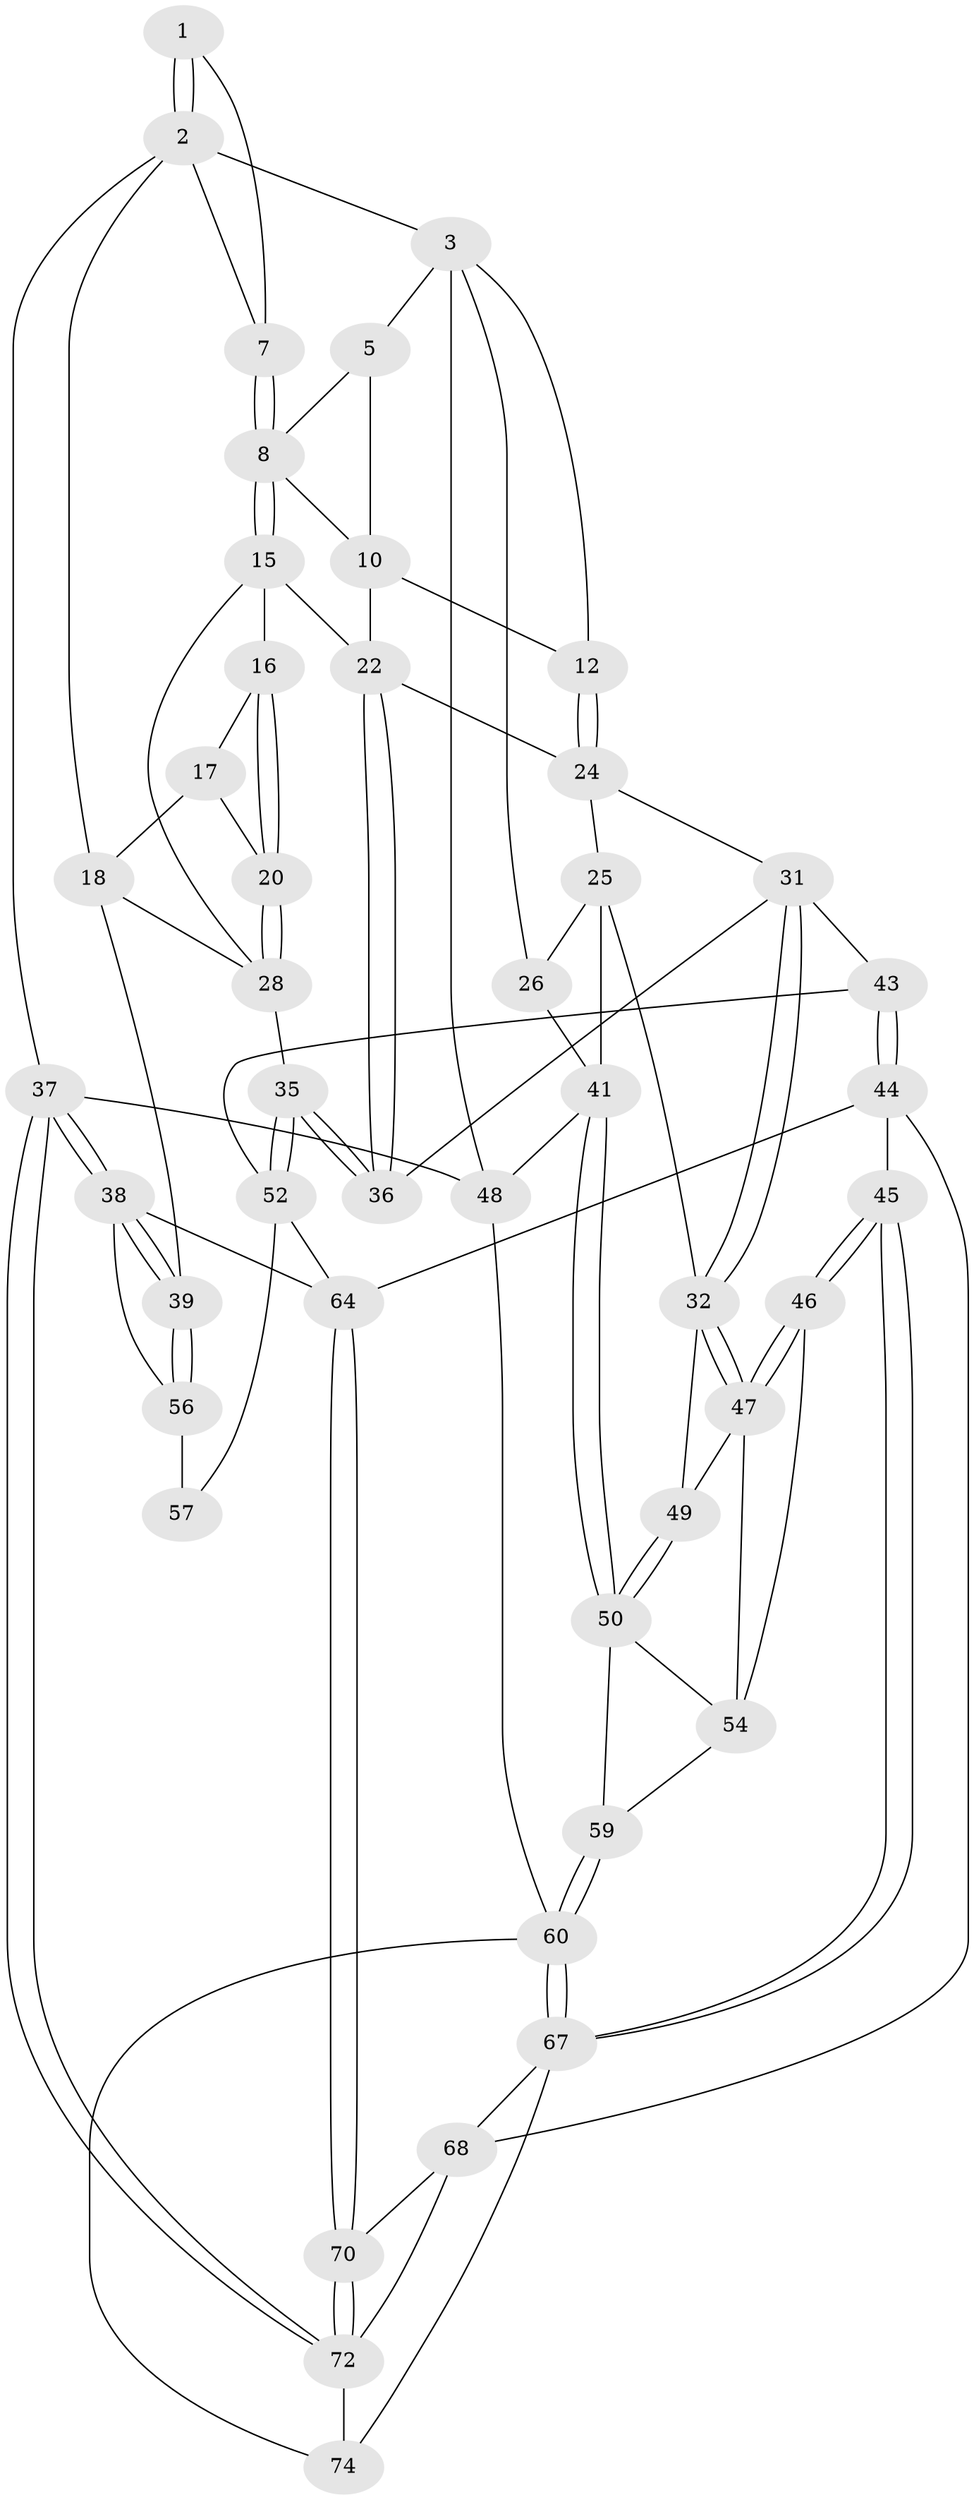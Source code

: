 // original degree distribution, {3: 0.04054054054054054, 6: 0.21621621621621623, 5: 0.527027027027027, 4: 0.21621621621621623}
// Generated by graph-tools (version 1.1) at 2025/11/02/27/25 16:11:52]
// undirected, 46 vertices, 107 edges
graph export_dot {
graph [start="1"]
  node [color=gray90,style=filled];
  1 [pos="+0.7334580277630044+0"];
  2 [pos="+1+0",super="+14"];
  3 [pos="+0+0",super="+4"];
  5 [pos="+0.3508929001341798+0",super="+6"];
  7 [pos="+0.7657990721781968+0.06786439381086867",super="+13"];
  8 [pos="+0.7324126439109581+0.13382147311595305",super="+9"];
  10 [pos="+0.48022516649865155+0.15040473068723356",super="+11"];
  12 [pos="+0.2690854082667688+0.19837789809362083"];
  15 [pos="+0.7471512274094306+0.18999690853201462",super="+21"];
  16 [pos="+0.8622043729946561+0.2026018381460447"];
  17 [pos="+0.922635920722815+0.16476181023573475",super="+19"];
  18 [pos="+1+0.08070908729715054",super="+29"];
  20 [pos="+0.914184251763891+0.2817806141787767"];
  22 [pos="+0.6945511446921991+0.3611223906050072",super="+23"];
  24 [pos="+0.2627030509536446+0.30574148043137317",super="+27"];
  25 [pos="+0.1960250345628083+0.3031046022268812",super="+34"];
  26 [pos="+0+0.19204386695677075"];
  28 [pos="+0.9141240215039664+0.29704195007312867",super="+30"];
  31 [pos="+0.35572401953932586+0.3742185146951979",super="+40"];
  32 [pos="+0.32312887028222825+0.4336530438049227",super="+33"];
  35 [pos="+0.695397848357209+0.44895525587178436"];
  36 [pos="+0.6849668698811615+0.42573787446822386"];
  37 [pos="+1+1"];
  38 [pos="+1+0.8102019765799706",super="+63"];
  39 [pos="+1+0.5266752756433268"];
  41 [pos="+0+0.5689475049959677",super="+42"];
  43 [pos="+0.4519243602500671+0.6048056668824575"];
  44 [pos="+0.40655593981050425+0.6757026377857097",super="+66"];
  45 [pos="+0.3341339926541941+0.6920570389336482"];
  46 [pos="+0.29057389423436936+0.6677264143205891"];
  47 [pos="+0.2784921856096274+0.637906559751262",super="+51"];
  48 [pos="+0+1"];
  49 [pos="+0.19307942898320943+0.5705425600786006"];
  50 [pos="+0.023530128337356595+0.5982748879138716",super="+55"];
  52 [pos="+0.6879677492656643+0.5563186079685436",super="+53"];
  54 [pos="+0.1443505645772173+0.6284601509560152",super="+58"];
  56 [pos="+0.9743687237921997+0.5982351885073531",super="+62"];
  57 [pos="+0.7043562575796599+0.5617913970267359"];
  59 [pos="+0.15812072199322394+0.7453629798872798"];
  60 [pos="+0+1",super="+61"];
  64 [pos="+0.8373664917356677+0.807820471481408",super="+65"];
  67 [pos="+0.3051875601214753+0.8871375555598193",super="+69"];
  68 [pos="+0.5586806035441186+0.8405420573021554",super="+71"];
  70 [pos="+0.8199675579994431+0.9053984461677718"];
  72 [pos="+1+1",super="+73"];
  74 [pos="+0.5299918839606407+1"];
  1 -- 2;
  1 -- 2;
  1 -- 7;
  2 -- 3;
  2 -- 37;
  2 -- 18;
  2 -- 7;
  3 -- 26;
  3 -- 48;
  3 -- 12;
  3 -- 5;
  5 -- 10;
  5 -- 8;
  7 -- 8;
  7 -- 8;
  8 -- 15;
  8 -- 15;
  8 -- 10;
  10 -- 12;
  10 -- 22;
  12 -- 24;
  12 -- 24;
  15 -- 16;
  15 -- 28;
  15 -- 22;
  16 -- 17;
  16 -- 20;
  16 -- 20;
  17 -- 18;
  17 -- 20;
  18 -- 39;
  18 -- 28;
  20 -- 28;
  20 -- 28;
  22 -- 36;
  22 -- 36;
  22 -- 24;
  24 -- 25;
  24 -- 31;
  25 -- 26;
  25 -- 41;
  25 -- 32;
  26 -- 41;
  28 -- 35;
  31 -- 32;
  31 -- 32;
  31 -- 43;
  31 -- 36;
  32 -- 47;
  32 -- 47;
  32 -- 49;
  35 -- 36;
  35 -- 36;
  35 -- 52;
  35 -- 52;
  37 -- 38;
  37 -- 38;
  37 -- 72;
  37 -- 72;
  37 -- 48;
  38 -- 39;
  38 -- 39;
  38 -- 64;
  38 -- 56;
  39 -- 56;
  39 -- 56;
  41 -- 50;
  41 -- 50;
  41 -- 48;
  43 -- 44;
  43 -- 44;
  43 -- 52;
  44 -- 45;
  44 -- 68;
  44 -- 64;
  45 -- 46;
  45 -- 46;
  45 -- 67;
  45 -- 67;
  46 -- 47;
  46 -- 47;
  46 -- 54;
  47 -- 49;
  47 -- 54;
  48 -- 60;
  49 -- 50;
  49 -- 50;
  50 -- 59;
  50 -- 54;
  52 -- 57;
  52 -- 64;
  54 -- 59;
  56 -- 57 [weight=2];
  59 -- 60;
  59 -- 60;
  60 -- 67;
  60 -- 67;
  60 -- 74;
  64 -- 70;
  64 -- 70;
  67 -- 74;
  67 -- 68;
  68 -- 70;
  68 -- 72;
  70 -- 72;
  70 -- 72;
  72 -- 74;
}
